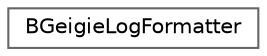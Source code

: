 digraph "Graphical Class Hierarchy"
{
 // LATEX_PDF_SIZE
  bgcolor="transparent";
  edge [fontname=Helvetica,fontsize=10,labelfontname=Helvetica,labelfontsize=10];
  node [fontname=Helvetica,fontsize=10,shape=box,height=0.2,width=0.4];
  rankdir="LR";
  Node0 [id="Node000000",label="BGeigieLogFormatter",height=0.2,width=0.4,color="grey40", fillcolor="white", style="filled",URL="$class_b_geigie_log_formatter.html",tooltip=" "];
}
